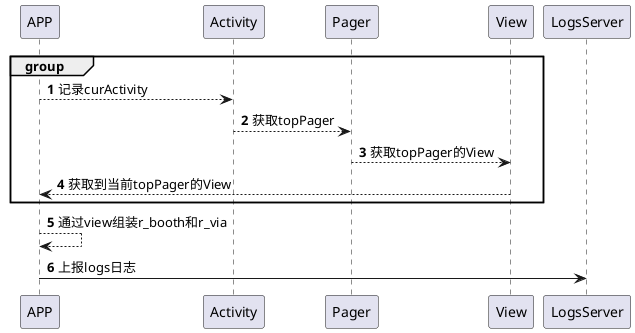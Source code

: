 @startuml
'https://plantuml.com/sequence-diagram

autonumber

'Alice -> Bob: Authentication Request
'Bob --> Alice: Authentication Response
'
'Alice -> Bob: Another authentication Request
'Alice <-- Bob: another authentication Response

group
APP --> Activity:记录curActivity
Activity --> Pager:获取topPager
Pager --> View:获取topPager的View
View --> APP:获取到当前topPager的View
end
APP --> APP:通过view组装r_booth和r_via
APP -> LogsServer:上报logs日志



@enduml

